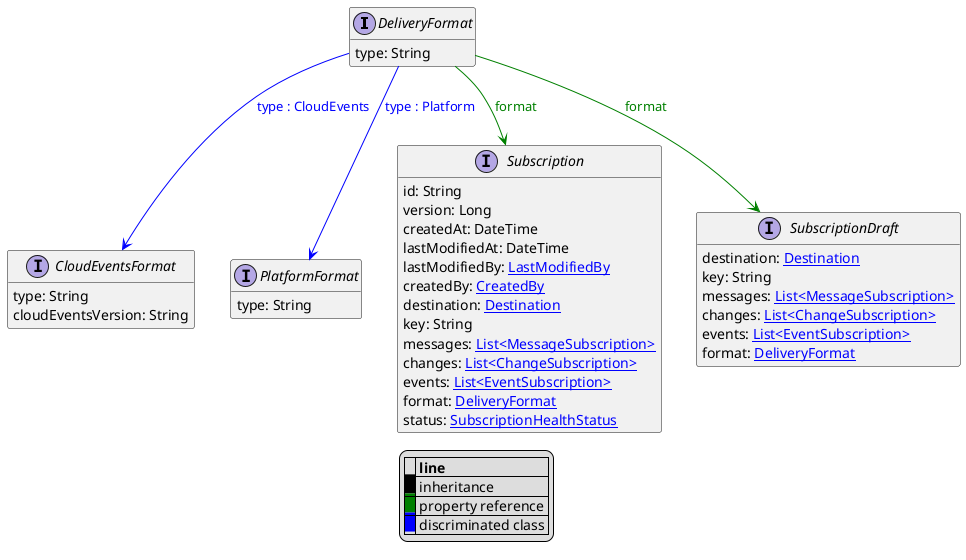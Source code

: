 @startuml

hide empty fields
hide empty methods
legend
|= |= line |
|<back:black>   </back>| inheritance |
|<back:green>   </back>| property reference |
|<back:blue>   </back>| discriminated class |
endlegend
interface DeliveryFormat [[DeliveryFormat.svg]]  {
    type: String
}


interface CloudEventsFormat [[CloudEventsFormat.svg]]  {
    type: String
    cloudEventsVersion: String
}
interface PlatformFormat [[PlatformFormat.svg]]  {
    type: String
}
interface Subscription [[Subscription.svg]]  {
    id: String
    version: Long
    createdAt: DateTime
    lastModifiedAt: DateTime
    lastModifiedBy: [[LastModifiedBy.svg LastModifiedBy]]
    createdBy: [[CreatedBy.svg CreatedBy]]
    destination: [[Destination.svg Destination]]
    key: String
    messages: [[MessageSubscription.svg List<MessageSubscription>]]
    changes: [[ChangeSubscription.svg List<ChangeSubscription>]]
    events: [[EventSubscription.svg List<EventSubscription>]]
    format: [[DeliveryFormat.svg DeliveryFormat]]
    status: [[SubscriptionHealthStatus.svg SubscriptionHealthStatus]]
}
interface SubscriptionDraft [[SubscriptionDraft.svg]]  {
    destination: [[Destination.svg Destination]]
    key: String
    messages: [[MessageSubscription.svg List<MessageSubscription>]]
    changes: [[ChangeSubscription.svg List<ChangeSubscription>]]
    events: [[EventSubscription.svg List<EventSubscription>]]
    format: [[DeliveryFormat.svg DeliveryFormat]]
}
DeliveryFormat --> CloudEventsFormat #blue;text:blue : "type : CloudEvents"
DeliveryFormat --> PlatformFormat #blue;text:blue : "type : Platform"
DeliveryFormat --> Subscription #green;text:green : "format"
DeliveryFormat --> SubscriptionDraft #green;text:green : "format"
@enduml
